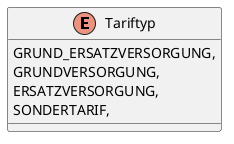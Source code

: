 @startuml
enum Tariftyp {
    GRUND_ERSATZVERSORGUNG,
    GRUNDVERSORGUNG,
    ERSATZVERSORGUNG,
    SONDERTARIF,
}
@enduml
